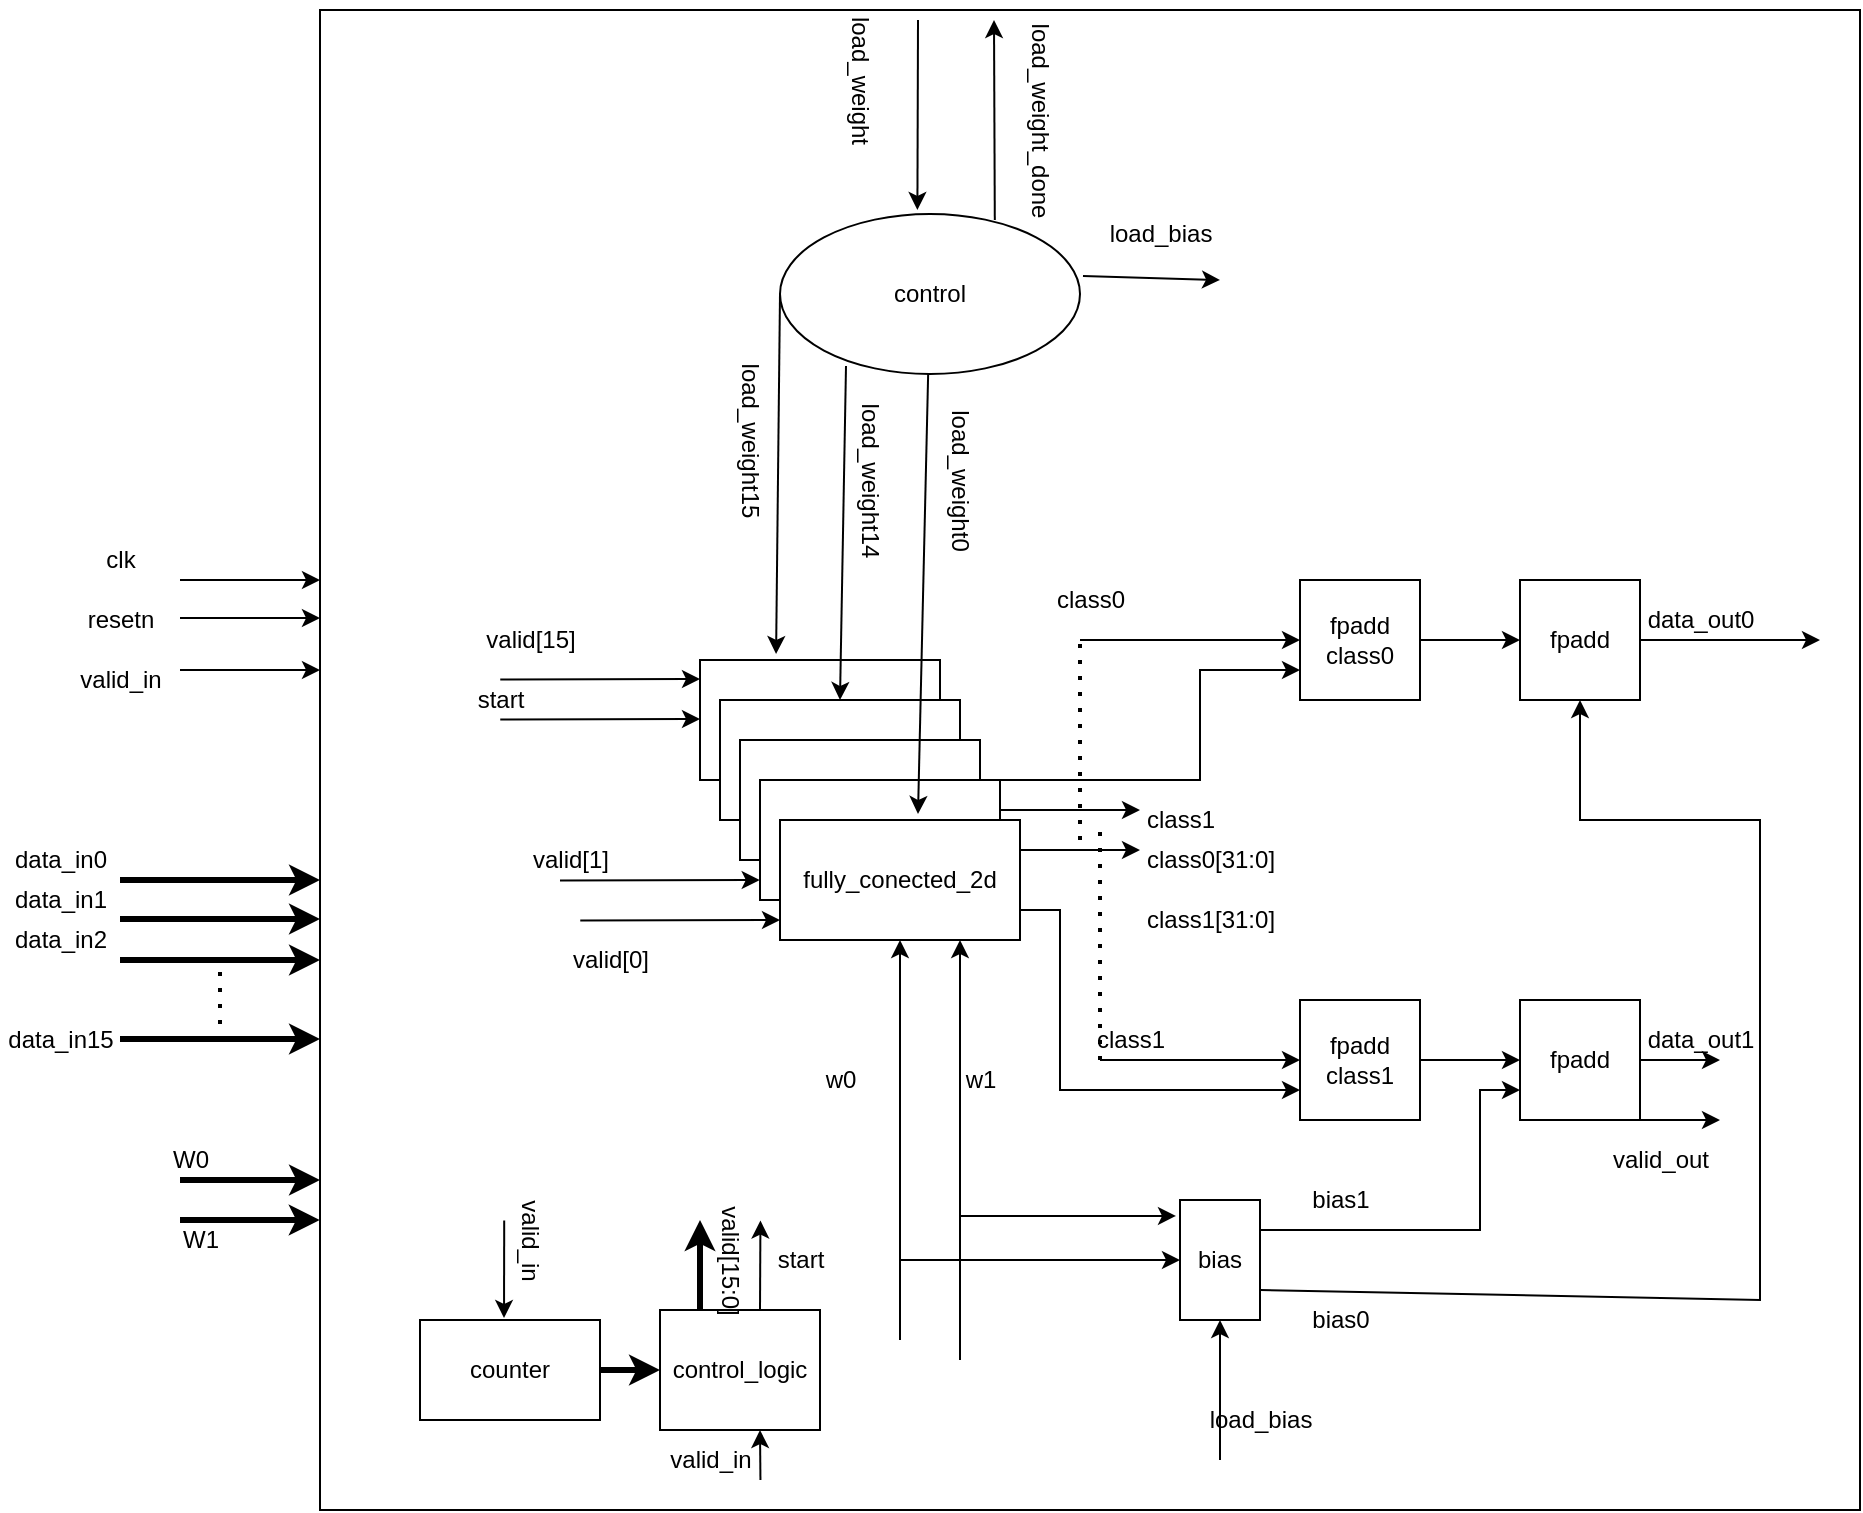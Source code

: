 <mxfile version="20.0.1" type="device"><diagram id="Apv855gcPu82F_zEsl95" name="Page-1"><mxGraphModel dx="1375" dy="1364" grid="1" gridSize="10" guides="1" tooltips="1" connect="1" arrows="1" fold="1" page="1" pageScale="1" pageWidth="850" pageHeight="1100" math="0" shadow="0"><root><mxCell id="0"/><mxCell id="1" parent="0"/><mxCell id="i1-M9Kxs1OLXyc8zHb2o-1" value="" style="rounded=0;whiteSpace=wrap;html=1;" parent="1" vertex="1"><mxGeometry x="210" y="20" width="120" height="60" as="geometry"/></mxCell><mxCell id="i1-M9Kxs1OLXyc8zHb2o-9" value="" style="rounded=0;whiteSpace=wrap;html=1;" parent="1" vertex="1"><mxGeometry x="220" y="40" width="120" height="60" as="geometry"/></mxCell><mxCell id="i1-M9Kxs1OLXyc8zHb2o-10" value="" style="rounded=0;whiteSpace=wrap;html=1;" parent="1" vertex="1"><mxGeometry x="230" y="60" width="120" height="60" as="geometry"/></mxCell><mxCell id="i1-M9Kxs1OLXyc8zHb2o-11" value="" style="rounded=0;whiteSpace=wrap;html=1;" parent="1" vertex="1"><mxGeometry x="240" y="80" width="120" height="60" as="geometry"/></mxCell><mxCell id="i1-M9Kxs1OLXyc8zHb2o-12" value="fully_conected_2d" style="rounded=0;whiteSpace=wrap;html=1;" parent="1" vertex="1"><mxGeometry x="250" y="100" width="120" height="60" as="geometry"/></mxCell><mxCell id="i1-M9Kxs1OLXyc8zHb2o-22" value="" style="endArrow=classic;html=1;rounded=0;exitX=1;exitY=0.25;exitDx=0;exitDy=0;" parent="1" source="i1-M9Kxs1OLXyc8zHb2o-12" edge="1"><mxGeometry width="50" height="50" relative="1" as="geometry"><mxPoint x="400" y="130" as="sourcePoint"/><mxPoint x="430" y="115" as="targetPoint"/></mxGeometry></mxCell><mxCell id="i1-M9Kxs1OLXyc8zHb2o-23" value="" style="endArrow=classic;html=1;rounded=0;exitX=1;exitY=0.75;exitDx=0;exitDy=0;entryX=0;entryY=0.75;entryDx=0;entryDy=0;" parent="1" source="i1-M9Kxs1OLXyc8zHb2o-12" target="i1-M9Kxs1OLXyc8zHb2o-26" edge="1"><mxGeometry width="50" height="50" relative="1" as="geometry"><mxPoint x="400" y="130" as="sourcePoint"/><mxPoint x="430" y="145" as="targetPoint"/><Array as="points"><mxPoint x="390" y="145"/><mxPoint x="390" y="235"/></Array></mxGeometry></mxCell><mxCell id="i1-M9Kxs1OLXyc8zHb2o-24" value="class0[31:0]" style="text;html=1;align=center;verticalAlign=middle;resizable=0;points=[];autosize=1;strokeColor=none;fillColor=none;" parent="1" vertex="1"><mxGeometry x="425" y="110" width="80" height="20" as="geometry"/></mxCell><mxCell id="i1-M9Kxs1OLXyc8zHb2o-25" value="class1[31:0]" style="text;html=1;align=center;verticalAlign=middle;resizable=0;points=[];autosize=1;strokeColor=none;fillColor=none;" parent="1" vertex="1"><mxGeometry x="425" y="140" width="80" height="20" as="geometry"/></mxCell><mxCell id="i1-M9Kxs1OLXyc8zHb2o-49" style="edgeStyle=orthogonalEdgeStyle;rounded=0;orthogonalLoop=1;jettySize=auto;html=1;exitX=1;exitY=0.5;exitDx=0;exitDy=0;entryX=0;entryY=0.5;entryDx=0;entryDy=0;" parent="1" source="i1-M9Kxs1OLXyc8zHb2o-26" target="i1-M9Kxs1OLXyc8zHb2o-48" edge="1"><mxGeometry relative="1" as="geometry"/></mxCell><mxCell id="i1-M9Kxs1OLXyc8zHb2o-26" value="fpadd&lt;br&gt;class1" style="rounded=0;whiteSpace=wrap;html=1;" parent="1" vertex="1"><mxGeometry x="510" y="190" width="60" height="60" as="geometry"/></mxCell><mxCell id="i1-M9Kxs1OLXyc8zHb2o-47" style="edgeStyle=orthogonalEdgeStyle;rounded=0;orthogonalLoop=1;jettySize=auto;html=1;exitX=1;exitY=0.5;exitDx=0;exitDy=0;entryX=0;entryY=0.5;entryDx=0;entryDy=0;" parent="1" source="i1-M9Kxs1OLXyc8zHb2o-27" target="i1-M9Kxs1OLXyc8zHb2o-46" edge="1"><mxGeometry relative="1" as="geometry"/></mxCell><mxCell id="i1-M9Kxs1OLXyc8zHb2o-27" value="fpadd&lt;br&gt;class0" style="rounded=0;whiteSpace=wrap;html=1;" parent="1" vertex="1"><mxGeometry x="510" y="-20" width="60" height="60" as="geometry"/></mxCell><mxCell id="i1-M9Kxs1OLXyc8zHb2o-29" value="" style="endArrow=classic;html=1;rounded=0;exitX=1;exitY=0.25;exitDx=0;exitDy=0;" parent="1" source="i1-M9Kxs1OLXyc8zHb2o-11" edge="1"><mxGeometry width="50" height="50" relative="1" as="geometry"><mxPoint x="400" y="110" as="sourcePoint"/><mxPoint x="430" y="95" as="targetPoint"/></mxGeometry></mxCell><mxCell id="i1-M9Kxs1OLXyc8zHb2o-30" value="" style="endArrow=classic;html=1;rounded=0;exitX=1;exitY=0;exitDx=0;exitDy=0;entryX=0;entryY=0.75;entryDx=0;entryDy=0;" parent="1" source="i1-M9Kxs1OLXyc8zHb2o-11" target="i1-M9Kxs1OLXyc8zHb2o-27" edge="1"><mxGeometry width="50" height="50" relative="1" as="geometry"><mxPoint x="400" y="110" as="sourcePoint"/><mxPoint x="430" y="80" as="targetPoint"/><Array as="points"><mxPoint x="460" y="80"/><mxPoint x="460" y="25"/></Array></mxGeometry></mxCell><mxCell id="i1-M9Kxs1OLXyc8zHb2o-31" value="class0" style="text;html=1;align=center;verticalAlign=middle;resizable=0;points=[];autosize=1;strokeColor=none;fillColor=none;" parent="1" vertex="1"><mxGeometry x="380" y="-20" width="50" height="20" as="geometry"/></mxCell><mxCell id="i1-M9Kxs1OLXyc8zHb2o-32" value="class1" style="text;html=1;align=center;verticalAlign=middle;resizable=0;points=[];autosize=1;strokeColor=none;fillColor=none;" parent="1" vertex="1"><mxGeometry x="425" y="90" width="50" height="20" as="geometry"/></mxCell><mxCell id="i1-M9Kxs1OLXyc8zHb2o-33" value="" style="endArrow=none;dashed=1;html=1;dashPattern=1 3;strokeWidth=2;rounded=0;" parent="1" edge="1"><mxGeometry width="50" height="50" relative="1" as="geometry"><mxPoint x="400" y="110" as="sourcePoint"/><mxPoint x="400" y="10" as="targetPoint"/></mxGeometry></mxCell><mxCell id="i1-M9Kxs1OLXyc8zHb2o-34" value="" style="endArrow=classic;html=1;rounded=0;entryX=0;entryY=0.5;entryDx=0;entryDy=0;" parent="1" target="i1-M9Kxs1OLXyc8zHb2o-27" edge="1"><mxGeometry width="50" height="50" relative="1" as="geometry"><mxPoint x="400" y="10" as="sourcePoint"/><mxPoint x="450" y="60" as="targetPoint"/></mxGeometry></mxCell><mxCell id="i1-M9Kxs1OLXyc8zHb2o-35" value="" style="endArrow=none;dashed=1;html=1;dashPattern=1 3;strokeWidth=2;rounded=0;" parent="1" edge="1"><mxGeometry width="50" height="50" relative="1" as="geometry"><mxPoint x="410" y="220" as="sourcePoint"/><mxPoint x="410" y="100" as="targetPoint"/></mxGeometry></mxCell><mxCell id="i1-M9Kxs1OLXyc8zHb2o-36" value="" style="endArrow=classic;html=1;rounded=0;entryX=0;entryY=0.5;entryDx=0;entryDy=0;" parent="1" target="i1-M9Kxs1OLXyc8zHb2o-26" edge="1"><mxGeometry width="50" height="50" relative="1" as="geometry"><mxPoint x="410" y="220" as="sourcePoint"/><mxPoint x="450" y="60" as="targetPoint"/></mxGeometry></mxCell><mxCell id="i1-M9Kxs1OLXyc8zHb2o-37" value="" style="endArrow=classic;html=1;rounded=0;" parent="1" target="i1-M9Kxs1OLXyc8zHb2o-12" edge="1"><mxGeometry width="50" height="50" relative="1" as="geometry"><mxPoint x="310" y="360" as="sourcePoint"/><mxPoint x="450" y="60" as="targetPoint"/></mxGeometry></mxCell><mxCell id="i1-M9Kxs1OLXyc8zHb2o-38" value="w0" style="text;html=1;align=center;verticalAlign=middle;resizable=0;points=[];autosize=1;strokeColor=none;fillColor=none;" parent="1" vertex="1"><mxGeometry x="265" y="220" width="30" height="20" as="geometry"/></mxCell><mxCell id="i1-M9Kxs1OLXyc8zHb2o-39" value="" style="endArrow=classic;html=1;rounded=0;entryX=0.75;entryY=1;entryDx=0;entryDy=0;" parent="1" target="i1-M9Kxs1OLXyc8zHb2o-12" edge="1"><mxGeometry width="50" height="50" relative="1" as="geometry"><mxPoint x="340" y="370" as="sourcePoint"/><mxPoint x="450" y="60" as="targetPoint"/></mxGeometry></mxCell><mxCell id="i1-M9Kxs1OLXyc8zHb2o-40" value="w1" style="text;html=1;align=center;verticalAlign=middle;resizable=0;points=[];autosize=1;strokeColor=none;fillColor=none;" parent="1" vertex="1"><mxGeometry x="335" y="220" width="30" height="20" as="geometry"/></mxCell><mxCell id="i1-M9Kxs1OLXyc8zHb2o-41" value="bias" style="rounded=0;whiteSpace=wrap;html=1;" parent="1" vertex="1"><mxGeometry x="450" y="290" width="40" height="60" as="geometry"/></mxCell><mxCell id="i1-M9Kxs1OLXyc8zHb2o-42" value="" style="endArrow=classic;html=1;rounded=0;exitX=1;exitY=0.25;exitDx=0;exitDy=0;entryX=0;entryY=0.75;entryDx=0;entryDy=0;" parent="1" source="i1-M9Kxs1OLXyc8zHb2o-41" target="i1-M9Kxs1OLXyc8zHb2o-48" edge="1"><mxGeometry width="50" height="50" relative="1" as="geometry"><mxPoint x="400" y="-90" as="sourcePoint"/><mxPoint x="610" y="305" as="targetPoint"/><Array as="points"><mxPoint x="600" y="305"/><mxPoint x="600" y="235"/></Array></mxGeometry></mxCell><mxCell id="i1-M9Kxs1OLXyc8zHb2o-43" value="bias1" style="text;html=1;align=center;verticalAlign=middle;resizable=0;points=[];autosize=1;strokeColor=none;fillColor=none;" parent="1" vertex="1"><mxGeometry x="510" y="280" width="40" height="20" as="geometry"/></mxCell><mxCell id="i1-M9Kxs1OLXyc8zHb2o-44" value="bias0" style="text;html=1;align=center;verticalAlign=middle;resizable=0;points=[];autosize=1;strokeColor=none;fillColor=none;" parent="1" vertex="1"><mxGeometry x="510" y="340" width="40" height="20" as="geometry"/></mxCell><mxCell id="i1-M9Kxs1OLXyc8zHb2o-45" value="" style="endArrow=classic;html=1;rounded=0;exitX=1;exitY=0.75;exitDx=0;exitDy=0;entryX=0.5;entryY=1;entryDx=0;entryDy=0;" parent="1" source="i1-M9Kxs1OLXyc8zHb2o-41" target="i1-M9Kxs1OLXyc8zHb2o-46" edge="1"><mxGeometry width="50" height="50" relative="1" as="geometry"><mxPoint x="400" y="140" as="sourcePoint"/><mxPoint x="610" y="335" as="targetPoint"/><Array as="points"><mxPoint x="740" y="340"/><mxPoint x="740" y="100"/><mxPoint x="650" y="100"/></Array></mxGeometry></mxCell><mxCell id="i1-M9Kxs1OLXyc8zHb2o-46" value="fpadd" style="rounded=0;whiteSpace=wrap;html=1;" parent="1" vertex="1"><mxGeometry x="620" y="-20" width="60" height="60" as="geometry"/></mxCell><mxCell id="i1-M9Kxs1OLXyc8zHb2o-52" style="edgeStyle=orthogonalEdgeStyle;rounded=0;orthogonalLoop=1;jettySize=auto;html=1;exitX=1;exitY=0.5;exitDx=0;exitDy=0;" parent="1" source="i1-M9Kxs1OLXyc8zHb2o-48" edge="1"><mxGeometry relative="1" as="geometry"><mxPoint x="720" y="220" as="targetPoint"/></mxGeometry></mxCell><mxCell id="i1-M9Kxs1OLXyc8zHb2o-48" value="fpadd" style="rounded=0;whiteSpace=wrap;html=1;" parent="1" vertex="1"><mxGeometry x="620" y="190" width="60" height="60" as="geometry"/></mxCell><mxCell id="i1-M9Kxs1OLXyc8zHb2o-50" value="" style="endArrow=classic;html=1;rounded=0;exitX=1;exitY=0.5;exitDx=0;exitDy=0;" parent="1" source="i1-M9Kxs1OLXyc8zHb2o-46" edge="1"><mxGeometry width="50" height="50" relative="1" as="geometry"><mxPoint x="400" y="40" as="sourcePoint"/><mxPoint x="770" y="10" as="targetPoint"/></mxGeometry></mxCell><mxCell id="i1-M9Kxs1OLXyc8zHb2o-51" value="data_out0" style="text;html=1;align=center;verticalAlign=middle;resizable=0;points=[];autosize=1;strokeColor=none;fillColor=none;" parent="1" vertex="1"><mxGeometry x="675" y="-10" width="70" height="20" as="geometry"/></mxCell><mxCell id="i1-M9Kxs1OLXyc8zHb2o-53" value="data_out1" style="text;html=1;align=center;verticalAlign=middle;resizable=0;points=[];autosize=1;strokeColor=none;fillColor=none;" parent="1" vertex="1"><mxGeometry x="675" y="200" width="70" height="20" as="geometry"/></mxCell><mxCell id="i1-M9Kxs1OLXyc8zHb2o-54" value="" style="endArrow=classic;html=1;rounded=0;exitX=1;exitY=1;exitDx=0;exitDy=0;" parent="1" source="i1-M9Kxs1OLXyc8zHb2o-48" edge="1"><mxGeometry width="50" height="50" relative="1" as="geometry"><mxPoint x="400" y="140" as="sourcePoint"/><mxPoint x="720" y="250" as="targetPoint"/></mxGeometry></mxCell><mxCell id="i1-M9Kxs1OLXyc8zHb2o-55" value="valid_out" style="text;html=1;align=center;verticalAlign=middle;resizable=0;points=[];autosize=1;strokeColor=none;fillColor=none;" parent="1" vertex="1"><mxGeometry x="660" y="260" width="60" height="20" as="geometry"/></mxCell><mxCell id="i1-M9Kxs1OLXyc8zHb2o-56" value="class1" style="text;html=1;align=center;verticalAlign=middle;resizable=0;points=[];autosize=1;strokeColor=none;fillColor=none;" parent="1" vertex="1"><mxGeometry x="400" y="200" width="50" height="20" as="geometry"/></mxCell><mxCell id="i1-M9Kxs1OLXyc8zHb2o-58" value="control" style="ellipse;whiteSpace=wrap;html=1;" parent="1" vertex="1"><mxGeometry x="250" y="-203" width="150" height="80" as="geometry"/></mxCell><mxCell id="i1-M9Kxs1OLXyc8zHb2o-59" value="" style="endArrow=classic;html=1;rounded=0;entryX=-0.05;entryY=0.133;entryDx=0;entryDy=0;entryPerimeter=0;" parent="1" target="i1-M9Kxs1OLXyc8zHb2o-41" edge="1"><mxGeometry width="50" height="50" relative="1" as="geometry"><mxPoint x="340" y="298" as="sourcePoint"/><mxPoint x="450" y="90" as="targetPoint"/></mxGeometry></mxCell><mxCell id="i1-M9Kxs1OLXyc8zHb2o-60" value="" style="endArrow=classic;html=1;rounded=0;entryX=0;entryY=0.5;entryDx=0;entryDy=0;" parent="1" target="i1-M9Kxs1OLXyc8zHb2o-41" edge="1"><mxGeometry width="50" height="50" relative="1" as="geometry"><mxPoint x="310" y="320" as="sourcePoint"/><mxPoint x="450" y="90" as="targetPoint"/></mxGeometry></mxCell><mxCell id="i1-M9Kxs1OLXyc8zHb2o-61" value="" style="endArrow=classic;html=1;rounded=0;entryX=0.317;entryY=-0.05;entryDx=0;entryDy=0;entryPerimeter=0;exitX=0;exitY=0.5;exitDx=0;exitDy=0;" parent="1" source="i1-M9Kxs1OLXyc8zHb2o-58" target="i1-M9Kxs1OLXyc8zHb2o-1" edge="1"><mxGeometry width="50" height="50" relative="1" as="geometry"><mxPoint x="248" y="-190" as="sourcePoint"/><mxPoint x="251" y="-90" as="targetPoint"/></mxGeometry></mxCell><mxCell id="i1-M9Kxs1OLXyc8zHb2o-62" value="load_weight15" style="text;html=1;align=center;verticalAlign=middle;resizable=0;points=[];autosize=1;strokeColor=none;fillColor=none;rotation=90;" parent="1" vertex="1"><mxGeometry x="190" y="-100" width="90" height="20" as="geometry"/></mxCell><mxCell id="i1-M9Kxs1OLXyc8zHb2o-63" value="" style="endArrow=classic;html=1;rounded=0;exitX=0.22;exitY=0.95;exitDx=0;exitDy=0;exitPerimeter=0;entryX=0.5;entryY=0;entryDx=0;entryDy=0;" parent="1" source="i1-M9Kxs1OLXyc8zHb2o-58" target="i1-M9Kxs1OLXyc8zHb2o-9" edge="1"><mxGeometry width="50" height="50" relative="1" as="geometry"><mxPoint x="400" y="-60" as="sourcePoint"/><mxPoint x="320" y="-90" as="targetPoint"/></mxGeometry></mxCell><mxCell id="i1-M9Kxs1OLXyc8zHb2o-64" value="load_weight14" style="text;html=1;align=center;verticalAlign=middle;resizable=0;points=[];autosize=1;strokeColor=none;fillColor=none;rotation=90;" parent="1" vertex="1"><mxGeometry x="250" y="-80" width="90" height="20" as="geometry"/></mxCell><mxCell id="i1-M9Kxs1OLXyc8zHb2o-65" value="" style="endArrow=classic;html=1;rounded=0;entryX=0.575;entryY=-0.05;entryDx=0;entryDy=0;entryPerimeter=0;" parent="1" source="i1-M9Kxs1OLXyc8zHb2o-58" target="i1-M9Kxs1OLXyc8zHb2o-12" edge="1"><mxGeometry width="50" height="50" relative="1" as="geometry"><mxPoint x="443.92" y="-172.96" as="sourcePoint"/><mxPoint x="324.04" y="101.98" as="targetPoint"/><Array as="points"/></mxGeometry></mxCell><mxCell id="i1-M9Kxs1OLXyc8zHb2o-66" value="load_weight0" style="text;html=1;align=center;verticalAlign=middle;resizable=0;points=[];autosize=1;strokeColor=none;fillColor=none;rotation=90;" parent="1" vertex="1"><mxGeometry x="295" y="-80" width="90" height="20" as="geometry"/></mxCell><mxCell id="i1-M9Kxs1OLXyc8zHb2o-67" value="" style="endArrow=classic;html=1;rounded=0;entryX=0.458;entryY=-0.025;entryDx=0;entryDy=0;entryPerimeter=0;" parent="1" target="i1-M9Kxs1OLXyc8zHb2o-58" edge="1"><mxGeometry width="50" height="50" relative="1" as="geometry"><mxPoint x="319" y="-300" as="sourcePoint"/><mxPoint x="450" y="-110" as="targetPoint"/></mxGeometry></mxCell><mxCell id="i1-M9Kxs1OLXyc8zHb2o-68" value="load_weight" style="text;html=1;align=center;verticalAlign=middle;resizable=0;points=[];autosize=1;strokeColor=none;fillColor=none;rotation=90;" parent="1" vertex="1"><mxGeometry x="250" y="-280" width="80" height="20" as="geometry"/></mxCell><mxCell id="i1-M9Kxs1OLXyc8zHb2o-69" value="" style="endArrow=classic;html=1;rounded=0;exitX=0.716;exitY=0.038;exitDx=0;exitDy=0;exitPerimeter=0;" parent="1" source="i1-M9Kxs1OLXyc8zHb2o-58" edge="1"><mxGeometry width="50" height="50" relative="1" as="geometry"><mxPoint x="400" y="-70" as="sourcePoint"/><mxPoint x="357" y="-300" as="targetPoint"/></mxGeometry></mxCell><mxCell id="i1-M9Kxs1OLXyc8zHb2o-70" value="load_weight_done" style="text;html=1;align=center;verticalAlign=middle;resizable=0;points=[];autosize=1;strokeColor=none;fillColor=none;rotation=90;" parent="1" vertex="1"><mxGeometry x="325" y="-260" width="110" height="20" as="geometry"/></mxCell><mxCell id="i1-M9Kxs1OLXyc8zHb2o-71" value="" style="endArrow=classic;html=1;rounded=0;exitX=1.01;exitY=0.388;exitDx=0;exitDy=0;exitPerimeter=0;" parent="1" source="i1-M9Kxs1OLXyc8zHb2o-58" edge="1"><mxGeometry width="50" height="50" relative="1" as="geometry"><mxPoint x="400" y="-70" as="sourcePoint"/><mxPoint x="470" y="-170" as="targetPoint"/></mxGeometry></mxCell><mxCell id="i1-M9Kxs1OLXyc8zHb2o-72" value="load_bias" style="text;html=1;align=center;verticalAlign=middle;resizable=0;points=[];autosize=1;strokeColor=none;fillColor=none;" parent="1" vertex="1"><mxGeometry x="405" y="-203" width="70" height="20" as="geometry"/></mxCell><mxCell id="i1-M9Kxs1OLXyc8zHb2o-73" value="" style="endArrow=classic;html=1;rounded=0;entryX=0.5;entryY=1;entryDx=0;entryDy=0;" parent="1" target="i1-M9Kxs1OLXyc8zHb2o-41" edge="1"><mxGeometry width="50" height="50" relative="1" as="geometry"><mxPoint x="470" y="420" as="sourcePoint"/><mxPoint x="450" y="280" as="targetPoint"/></mxGeometry></mxCell><mxCell id="i1-M9Kxs1OLXyc8zHb2o-74" value="load_bias" style="text;html=1;align=center;verticalAlign=middle;resizable=0;points=[];autosize=1;strokeColor=none;fillColor=none;" parent="1" vertex="1"><mxGeometry x="455" y="390" width="70" height="20" as="geometry"/></mxCell><mxCell id="eUfOTVjhZKO0X9Tx0EMr-1" value="" style="rounded=0;whiteSpace=wrap;html=1;fillColor=none;" parent="1" vertex="1"><mxGeometry x="20" y="-305" width="770" height="750" as="geometry"/></mxCell><mxCell id="eUfOTVjhZKO0X9Tx0EMr-2" value="" style="endArrow=classic;html=1;rounded=0;strokeWidth=3;" parent="1" edge="1"><mxGeometry width="50" height="50" relative="1" as="geometry"><mxPoint x="-80" y="130" as="sourcePoint"/><mxPoint x="20" y="130" as="targetPoint"/></mxGeometry></mxCell><mxCell id="eUfOTVjhZKO0X9Tx0EMr-3" value="" style="endArrow=classic;html=1;rounded=0;strokeWidth=3;" parent="1" edge="1"><mxGeometry width="50" height="50" relative="1" as="geometry"><mxPoint x="-80" y="149.5" as="sourcePoint"/><mxPoint x="20" y="149.5" as="targetPoint"/></mxGeometry></mxCell><mxCell id="eUfOTVjhZKO0X9Tx0EMr-4" value="" style="endArrow=classic;html=1;rounded=0;strokeWidth=3;" parent="1" edge="1"><mxGeometry width="50" height="50" relative="1" as="geometry"><mxPoint x="-80" y="170" as="sourcePoint"/><mxPoint x="20" y="170" as="targetPoint"/></mxGeometry></mxCell><mxCell id="eUfOTVjhZKO0X9Tx0EMr-5" value="" style="endArrow=classic;html=1;rounded=0;strokeWidth=3;" parent="1" edge="1"><mxGeometry width="50" height="50" relative="1" as="geometry"><mxPoint x="-80" y="209.5" as="sourcePoint"/><mxPoint x="20" y="209.5" as="targetPoint"/></mxGeometry></mxCell><mxCell id="eUfOTVjhZKO0X9Tx0EMr-6" value="" style="endArrow=none;dashed=1;html=1;dashPattern=1 3;strokeWidth=2;rounded=0;" parent="1" edge="1"><mxGeometry width="50" height="50" relative="1" as="geometry"><mxPoint x="-30" y="210" as="sourcePoint"/><mxPoint x="-30" y="170" as="targetPoint"/></mxGeometry></mxCell><mxCell id="eUfOTVjhZKO0X9Tx0EMr-7" value="data_in0" style="text;html=1;align=center;verticalAlign=middle;resizable=0;points=[];autosize=1;strokeColor=none;fillColor=none;" parent="1" vertex="1"><mxGeometry x="-140" y="110" width="60" height="20" as="geometry"/></mxCell><mxCell id="eUfOTVjhZKO0X9Tx0EMr-8" value="data_in1" style="text;html=1;align=center;verticalAlign=middle;resizable=0;points=[];autosize=1;strokeColor=none;fillColor=none;" parent="1" vertex="1"><mxGeometry x="-140" y="130" width="60" height="20" as="geometry"/></mxCell><mxCell id="eUfOTVjhZKO0X9Tx0EMr-9" value="data_in2" style="text;html=1;align=center;verticalAlign=middle;resizable=0;points=[];autosize=1;strokeColor=none;fillColor=none;" parent="1" vertex="1"><mxGeometry x="-140" y="150" width="60" height="20" as="geometry"/></mxCell><mxCell id="eUfOTVjhZKO0X9Tx0EMr-10" value="data_in15" style="text;html=1;align=center;verticalAlign=middle;resizable=0;points=[];autosize=1;strokeColor=none;fillColor=none;" parent="1" vertex="1"><mxGeometry x="-140" y="200" width="60" height="20" as="geometry"/></mxCell><mxCell id="eUfOTVjhZKO0X9Tx0EMr-11" value="" style="endArrow=classic;html=1;rounded=0;strokeWidth=1;" parent="1" edge="1"><mxGeometry width="50" height="50" relative="1" as="geometry"><mxPoint x="-50" y="-20" as="sourcePoint"/><mxPoint x="20" y="-20" as="targetPoint"/></mxGeometry></mxCell><mxCell id="eUfOTVjhZKO0X9Tx0EMr-12" value="" style="endArrow=classic;html=1;rounded=0;strokeWidth=1;" parent="1" edge="1"><mxGeometry width="50" height="50" relative="1" as="geometry"><mxPoint x="-50" y="-1" as="sourcePoint"/><mxPoint x="20" y="-1" as="targetPoint"/></mxGeometry></mxCell><mxCell id="eUfOTVjhZKO0X9Tx0EMr-13" value="clk" style="text;html=1;align=center;verticalAlign=middle;resizable=0;points=[];autosize=1;strokeColor=none;fillColor=none;" parent="1" vertex="1"><mxGeometry x="-95" y="-40" width="30" height="20" as="geometry"/></mxCell><mxCell id="eUfOTVjhZKO0X9Tx0EMr-14" value="resetn" style="text;html=1;align=center;verticalAlign=middle;resizable=0;points=[];autosize=1;strokeColor=none;fillColor=none;" parent="1" vertex="1"><mxGeometry x="-100" y="-10" width="40" height="20" as="geometry"/></mxCell><mxCell id="eUfOTVjhZKO0X9Tx0EMr-15" value="" style="endArrow=classic;html=1;rounded=0;strokeWidth=1;" parent="1" edge="1"><mxGeometry width="50" height="50" relative="1" as="geometry"><mxPoint x="-50" y="25" as="sourcePoint"/><mxPoint x="20" y="25" as="targetPoint"/></mxGeometry></mxCell><mxCell id="eUfOTVjhZKO0X9Tx0EMr-16" value="valid_in" style="text;html=1;align=center;verticalAlign=middle;resizable=0;points=[];autosize=1;strokeColor=none;fillColor=none;" parent="1" vertex="1"><mxGeometry x="-105" y="20" width="50" height="20" as="geometry"/></mxCell><mxCell id="eUfOTVjhZKO0X9Tx0EMr-22" style="edgeStyle=orthogonalEdgeStyle;rounded=0;orthogonalLoop=1;jettySize=auto;html=1;exitX=1;exitY=0.5;exitDx=0;exitDy=0;entryX=0;entryY=0.5;entryDx=0;entryDy=0;strokeWidth=3;" parent="1" source="eUfOTVjhZKO0X9Tx0EMr-17" target="eUfOTVjhZKO0X9Tx0EMr-18" edge="1"><mxGeometry relative="1" as="geometry"/></mxCell><mxCell id="eUfOTVjhZKO0X9Tx0EMr-17" value="counter" style="rounded=0;whiteSpace=wrap;html=1;fillColor=none;" parent="1" vertex="1"><mxGeometry x="70" y="350" width="90" height="50" as="geometry"/></mxCell><mxCell id="eUfOTVjhZKO0X9Tx0EMr-18" value="control_logic" style="rounded=0;whiteSpace=wrap;html=1;fillColor=none;" parent="1" vertex="1"><mxGeometry x="190" y="345" width="80" height="60" as="geometry"/></mxCell><mxCell id="eUfOTVjhZKO0X9Tx0EMr-19" value="" style="endArrow=classic;html=1;rounded=0;strokeWidth=1;exitX=0.143;exitY=0.807;exitDx=0;exitDy=0;exitPerimeter=0;" parent="1" edge="1"><mxGeometry width="50" height="50" relative="1" as="geometry"><mxPoint x="112.11" y="300.25" as="sourcePoint"/><mxPoint x="112" y="349" as="targetPoint"/></mxGeometry></mxCell><mxCell id="eUfOTVjhZKO0X9Tx0EMr-20" value="valid_in" style="text;html=1;align=center;verticalAlign=middle;resizable=0;points=[];autosize=1;strokeColor=none;fillColor=none;rotation=90;" parent="1" vertex="1"><mxGeometry x="100" y="300" width="50" height="20" as="geometry"/></mxCell><mxCell id="eUfOTVjhZKO0X9Tx0EMr-23" value="" style="endArrow=classic;html=1;rounded=0;strokeWidth=3;exitX=0.25;exitY=0;exitDx=0;exitDy=0;" parent="1" source="eUfOTVjhZKO0X9Tx0EMr-18" edge="1"><mxGeometry width="50" height="50" relative="1" as="geometry"><mxPoint x="210" y="200" as="sourcePoint"/><mxPoint x="210" y="300" as="targetPoint"/></mxGeometry></mxCell><mxCell id="eUfOTVjhZKO0X9Tx0EMr-24" value="valid[15:0]" style="text;html=1;align=center;verticalAlign=middle;resizable=0;points=[];autosize=1;strokeColor=none;fillColor=none;rotation=90;" parent="1" vertex="1"><mxGeometry x="190" y="310" width="70" height="20" as="geometry"/></mxCell><mxCell id="eUfOTVjhZKO0X9Tx0EMr-25" value="valid[0]" style="text;html=1;align=center;verticalAlign=middle;resizable=0;points=[];autosize=1;strokeColor=none;fillColor=none;" parent="1" vertex="1"><mxGeometry x="140" y="160" width="50" height="20" as="geometry"/></mxCell><mxCell id="eUfOTVjhZKO0X9Tx0EMr-26" value="valid[1]" style="text;html=1;align=center;verticalAlign=middle;resizable=0;points=[];autosize=1;strokeColor=none;fillColor=none;" parent="1" vertex="1"><mxGeometry x="120" y="110" width="50" height="20" as="geometry"/></mxCell><mxCell id="eUfOTVjhZKO0X9Tx0EMr-27" value="valid[15]" style="text;html=1;align=center;verticalAlign=middle;resizable=0;points=[];autosize=1;strokeColor=none;fillColor=none;" parent="1" vertex="1"><mxGeometry x="95" width="60" height="20" as="geometry"/></mxCell><mxCell id="eUfOTVjhZKO0X9Tx0EMr-28" value="" style="endArrow=classic;html=1;rounded=0;strokeWidth=1;exitX=0.169;exitY=0.607;exitDx=0;exitDy=0;exitPerimeter=0;" parent="1" source="eUfOTVjhZKO0X9Tx0EMr-1" edge="1"><mxGeometry width="50" height="50" relative="1" as="geometry"><mxPoint x="210" y="200" as="sourcePoint"/><mxPoint x="250" y="150" as="targetPoint"/></mxGeometry></mxCell><mxCell id="eUfOTVjhZKO0X9Tx0EMr-29" value="" style="endArrow=classic;html=1;rounded=0;strokeWidth=1;exitX=0.169;exitY=0.607;exitDx=0;exitDy=0;exitPerimeter=0;" parent="1" edge="1"><mxGeometry width="50" height="50" relative="1" as="geometry"><mxPoint x="140.0" y="130.25" as="sourcePoint"/><mxPoint x="239.87" y="130" as="targetPoint"/></mxGeometry></mxCell><mxCell id="eUfOTVjhZKO0X9Tx0EMr-30" value="" style="endArrow=classic;html=1;rounded=0;strokeWidth=1;exitX=0.169;exitY=0.607;exitDx=0;exitDy=0;exitPerimeter=0;" parent="1" edge="1"><mxGeometry width="50" height="50" relative="1" as="geometry"><mxPoint x="110.13" y="29.75" as="sourcePoint"/><mxPoint x="210" y="29.5" as="targetPoint"/></mxGeometry></mxCell><mxCell id="eUfOTVjhZKO0X9Tx0EMr-31" value="" style="endArrow=classic;html=1;rounded=0;strokeWidth=3;" parent="1" edge="1"><mxGeometry width="50" height="50" relative="1" as="geometry"><mxPoint x="-50" y="280" as="sourcePoint"/><mxPoint x="20" y="280" as="targetPoint"/></mxGeometry></mxCell><mxCell id="eUfOTVjhZKO0X9Tx0EMr-32" value="" style="endArrow=classic;html=1;rounded=0;strokeWidth=3;" parent="1" edge="1"><mxGeometry width="50" height="50" relative="1" as="geometry"><mxPoint x="-50" y="300" as="sourcePoint"/><mxPoint x="19.87" y="300" as="targetPoint"/></mxGeometry></mxCell><mxCell id="eUfOTVjhZKO0X9Tx0EMr-33" value="W0" style="text;html=1;align=center;verticalAlign=middle;resizable=0;points=[];autosize=1;strokeColor=none;fillColor=none;" parent="1" vertex="1"><mxGeometry x="-60" y="260" width="30" height="20" as="geometry"/></mxCell><mxCell id="eUfOTVjhZKO0X9Tx0EMr-34" value="W1" style="text;html=1;align=center;verticalAlign=middle;resizable=0;points=[];autosize=1;strokeColor=none;fillColor=none;" parent="1" vertex="1"><mxGeometry x="-55" y="300" width="30" height="20" as="geometry"/></mxCell><mxCell id="fAhksBg4BNJMaiU4mQoR-1" value="" style="endArrow=classic;html=1;rounded=0;strokeWidth=1;exitX=0.169;exitY=0.607;exitDx=0;exitDy=0;exitPerimeter=0;" edge="1" parent="1"><mxGeometry width="50" height="50" relative="1" as="geometry"><mxPoint x="110.13" y="49.75" as="sourcePoint"/><mxPoint x="210" y="49.5" as="targetPoint"/></mxGeometry></mxCell><mxCell id="fAhksBg4BNJMaiU4mQoR-2" value="start" style="text;html=1;align=center;verticalAlign=middle;resizable=0;points=[];autosize=1;strokeColor=none;fillColor=none;" vertex="1" parent="1"><mxGeometry x="90" y="30" width="40" height="20" as="geometry"/></mxCell><mxCell id="fAhksBg4BNJMaiU4mQoR-4" value="" style="endArrow=classic;html=1;rounded=0;exitX=0.286;exitY=0.98;exitDx=0;exitDy=0;exitPerimeter=0;" edge="1" parent="1" source="eUfOTVjhZKO0X9Tx0EMr-1"><mxGeometry width="50" height="50" relative="1" as="geometry"><mxPoint x="190" y="455" as="sourcePoint"/><mxPoint x="240" y="405" as="targetPoint"/></mxGeometry></mxCell><mxCell id="fAhksBg4BNJMaiU4mQoR-5" value="valid_in" style="text;html=1;align=center;verticalAlign=middle;resizable=0;points=[];autosize=1;strokeColor=none;fillColor=none;" vertex="1" parent="1"><mxGeometry x="190" y="410" width="50" height="20" as="geometry"/></mxCell><mxCell id="fAhksBg4BNJMaiU4mQoR-6" value="" style="endArrow=classic;html=1;rounded=0;entryX=0.286;entryY=0.807;entryDx=0;entryDy=0;entryPerimeter=0;" edge="1" parent="1" target="eUfOTVjhZKO0X9Tx0EMr-1"><mxGeometry width="50" height="50" relative="1" as="geometry"><mxPoint x="240" y="345" as="sourcePoint"/><mxPoint x="290" y="295" as="targetPoint"/></mxGeometry></mxCell><mxCell id="fAhksBg4BNJMaiU4mQoR-7" value="start" style="text;html=1;align=center;verticalAlign=middle;resizable=0;points=[];autosize=1;strokeColor=none;fillColor=none;" vertex="1" parent="1"><mxGeometry x="240" y="310" width="40" height="20" as="geometry"/></mxCell></root></mxGraphModel></diagram></mxfile>